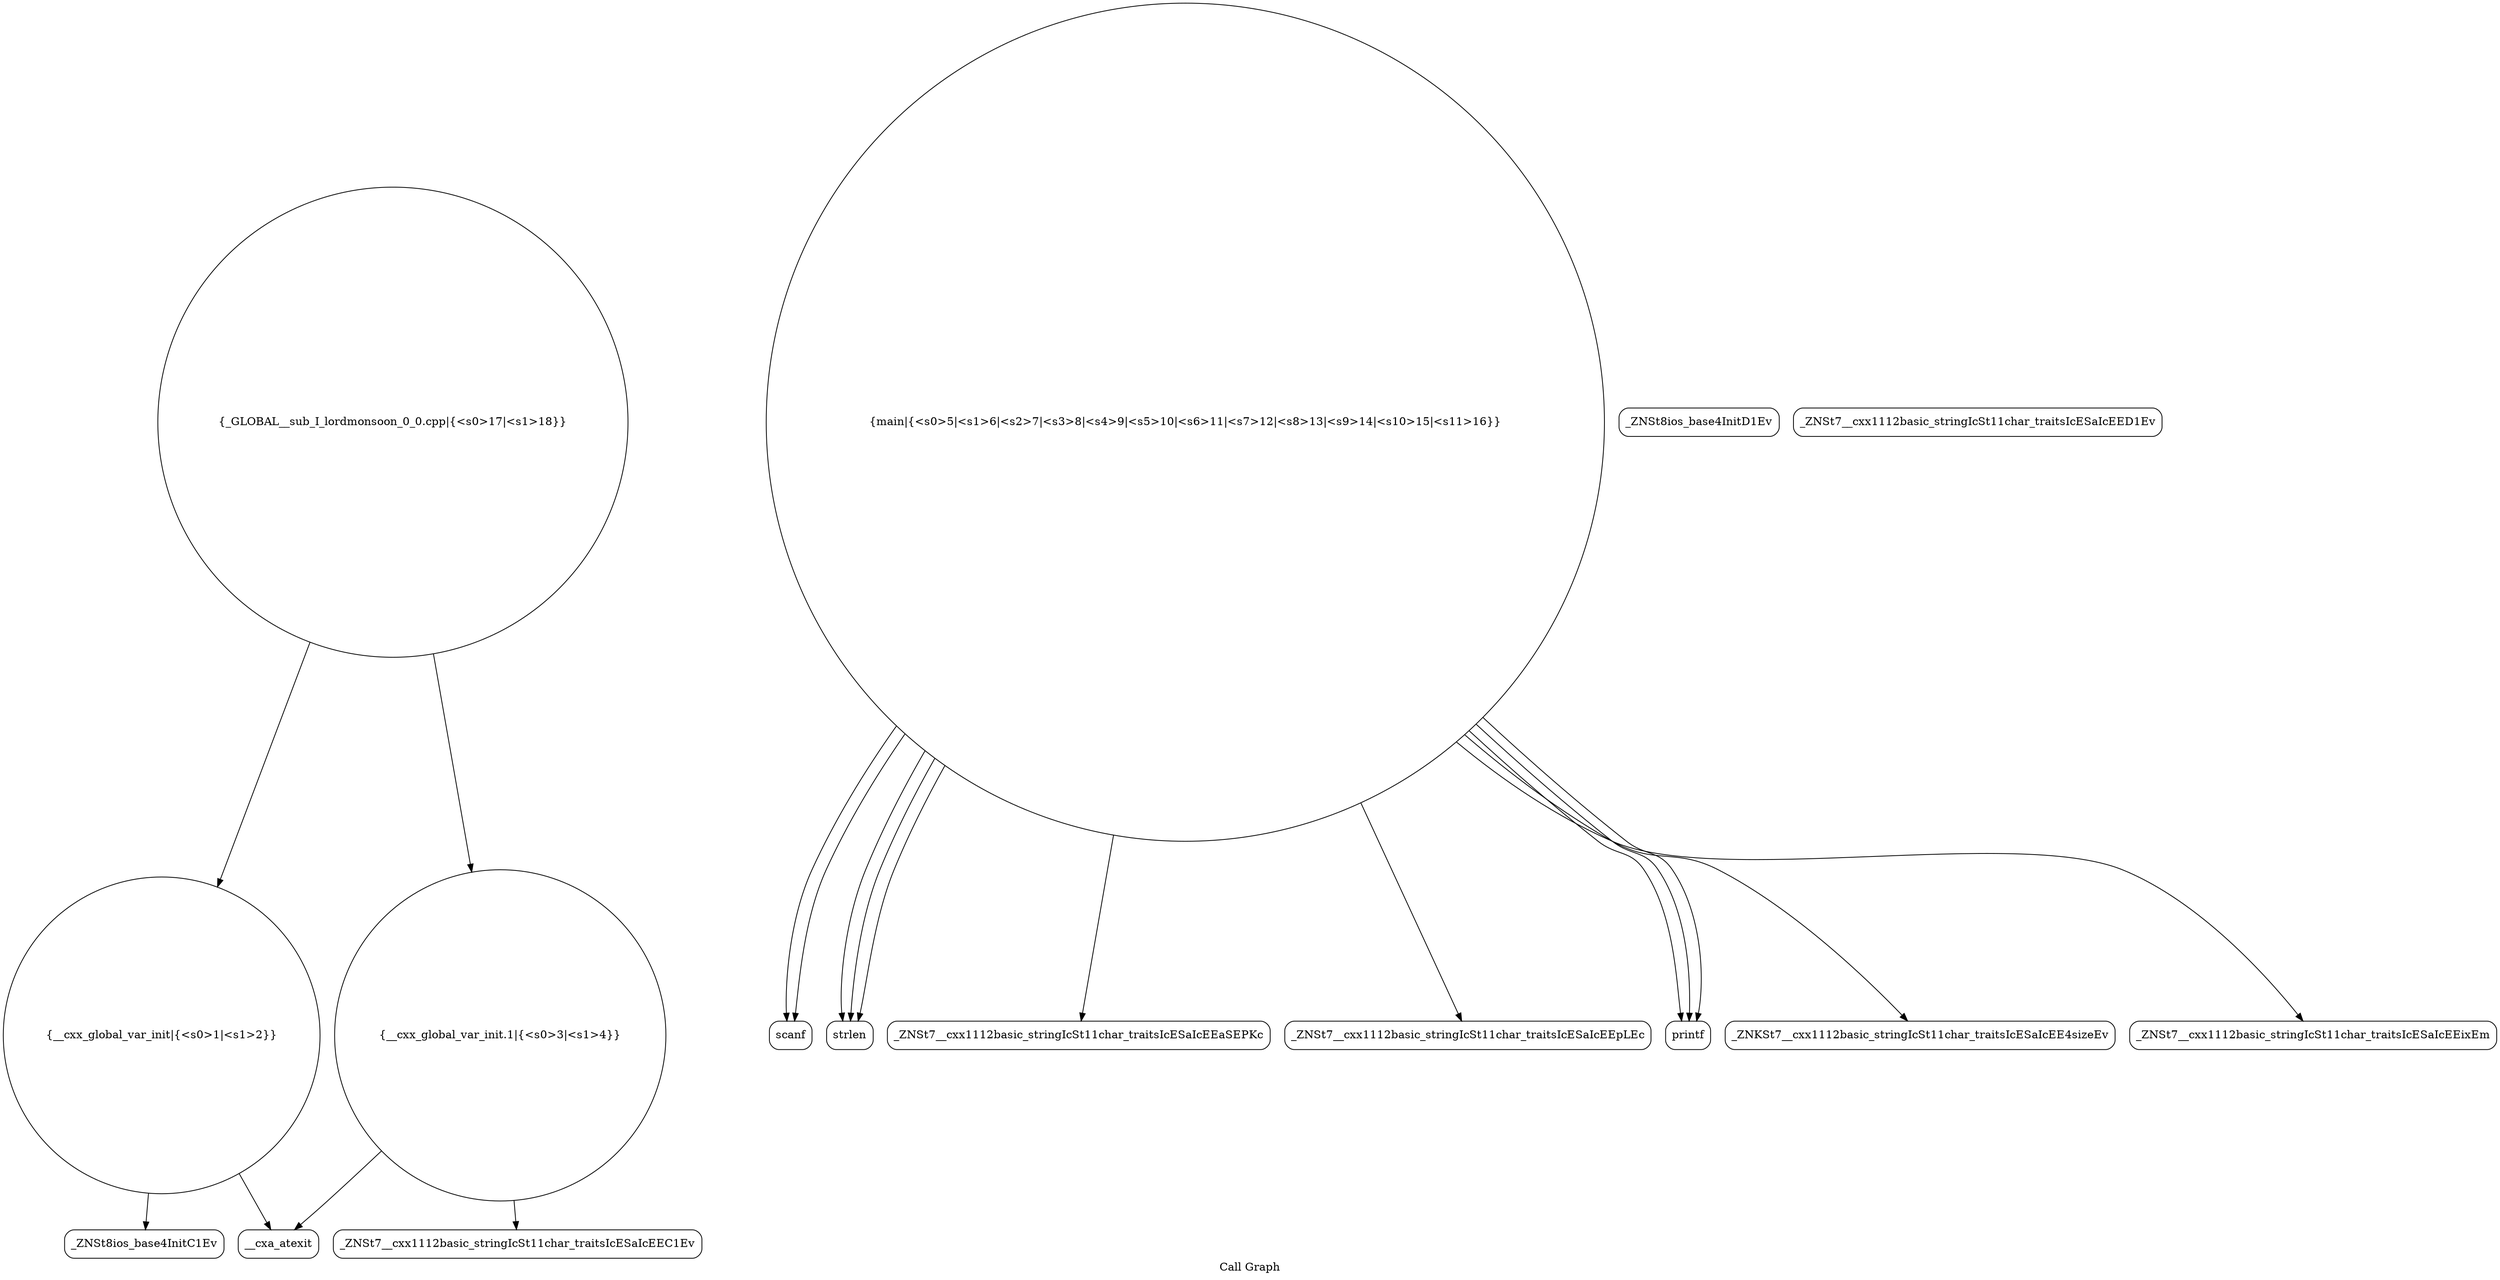 digraph "Call Graph" {
	label="Call Graph";

	Node0x55c25c7c6e90 [shape=record,shape=circle,label="{__cxx_global_var_init|{<s0>1|<s1>2}}"];
	Node0x55c25c7c6e90:s0 -> Node0x55c25c7c7320[color=black];
	Node0x55c25c7c6e90:s1 -> Node0x55c25c7c7420[color=black];
	Node0x55c25c7c7620 [shape=record,shape=circle,label="{main|{<s0>5|<s1>6|<s2>7|<s3>8|<s4>9|<s5>10|<s6>11|<s7>12|<s8>13|<s9>14|<s10>15|<s11>16}}"];
	Node0x55c25c7c7620:s0 -> Node0x55c25c7c76a0[color=black];
	Node0x55c25c7c7620:s1 -> Node0x55c25c7c76a0[color=black];
	Node0x55c25c7c7620:s2 -> Node0x55c25c7c7720[color=black];
	Node0x55c25c7c7620:s3 -> Node0x55c25c7c7720[color=black];
	Node0x55c25c7c7620:s4 -> Node0x55c25c7c7720[color=black];
	Node0x55c25c7c7620:s5 -> Node0x55c25c7c77a0[color=black];
	Node0x55c25c7c7620:s6 -> Node0x55c25c7c7820[color=black];
	Node0x55c25c7c7620:s7 -> Node0x55c25c7c78a0[color=black];
	Node0x55c25c7c7620:s8 -> Node0x55c25c7c7920[color=black];
	Node0x55c25c7c7620:s9 -> Node0x55c25c7c79a0[color=black];
	Node0x55c25c7c7620:s10 -> Node0x55c25c7c78a0[color=black];
	Node0x55c25c7c7620:s11 -> Node0x55c25c7c78a0[color=black];
	Node0x55c25c7c79a0 [shape=record,shape=Mrecord,label="{_ZNSt7__cxx1112basic_stringIcSt11char_traitsIcESaIcEEixEm}"];
	Node0x55c25c7c73a0 [shape=record,shape=Mrecord,label="{_ZNSt8ios_base4InitD1Ev}"];
	Node0x55c25c7c7720 [shape=record,shape=Mrecord,label="{strlen}"];
	Node0x55c25c7c74a0 [shape=record,shape=circle,label="{__cxx_global_var_init.1|{<s0>3|<s1>4}}"];
	Node0x55c25c7c74a0:s0 -> Node0x55c25c7c7520[color=black];
	Node0x55c25c7c74a0:s1 -> Node0x55c25c7c7420[color=black];
	Node0x55c25c7c7820 [shape=record,shape=Mrecord,label="{_ZNSt7__cxx1112basic_stringIcSt11char_traitsIcESaIcEEpLEc}"];
	Node0x55c25c7c75a0 [shape=record,shape=Mrecord,label="{_ZNSt7__cxx1112basic_stringIcSt11char_traitsIcESaIcEED1Ev}"];
	Node0x55c25c7c7920 [shape=record,shape=Mrecord,label="{_ZNKSt7__cxx1112basic_stringIcSt11char_traitsIcESaIcEE4sizeEv}"];
	Node0x55c25c7c7320 [shape=record,shape=Mrecord,label="{_ZNSt8ios_base4InitC1Ev}"];
	Node0x55c25c7c76a0 [shape=record,shape=Mrecord,label="{scanf}"];
	Node0x55c25c7c7a20 [shape=record,shape=circle,label="{_GLOBAL__sub_I_lordmonsoon_0_0.cpp|{<s0>17|<s1>18}}"];
	Node0x55c25c7c7a20:s0 -> Node0x55c25c7c6e90[color=black];
	Node0x55c25c7c7a20:s1 -> Node0x55c25c7c74a0[color=black];
	Node0x55c25c7c7420 [shape=record,shape=Mrecord,label="{__cxa_atexit}"];
	Node0x55c25c7c77a0 [shape=record,shape=Mrecord,label="{_ZNSt7__cxx1112basic_stringIcSt11char_traitsIcESaIcEEaSEPKc}"];
	Node0x55c25c7c7520 [shape=record,shape=Mrecord,label="{_ZNSt7__cxx1112basic_stringIcSt11char_traitsIcESaIcEEC1Ev}"];
	Node0x55c25c7c78a0 [shape=record,shape=Mrecord,label="{printf}"];
}
